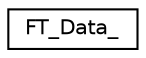 digraph "Graphical Class Hierarchy"
{
 // LATEX_PDF_SIZE
  edge [fontname="Helvetica",fontsize="10",labelfontname="Helvetica",labelfontsize="10"];
  node [fontname="Helvetica",fontsize="10",shape=record];
  rankdir="LR";
  Node0 [label="FT_Data_",height=0.2,width=0.4,color="black", fillcolor="white", style="filled",URL="$d2/d09/structFT__Data__.html",tooltip=" "];
}
